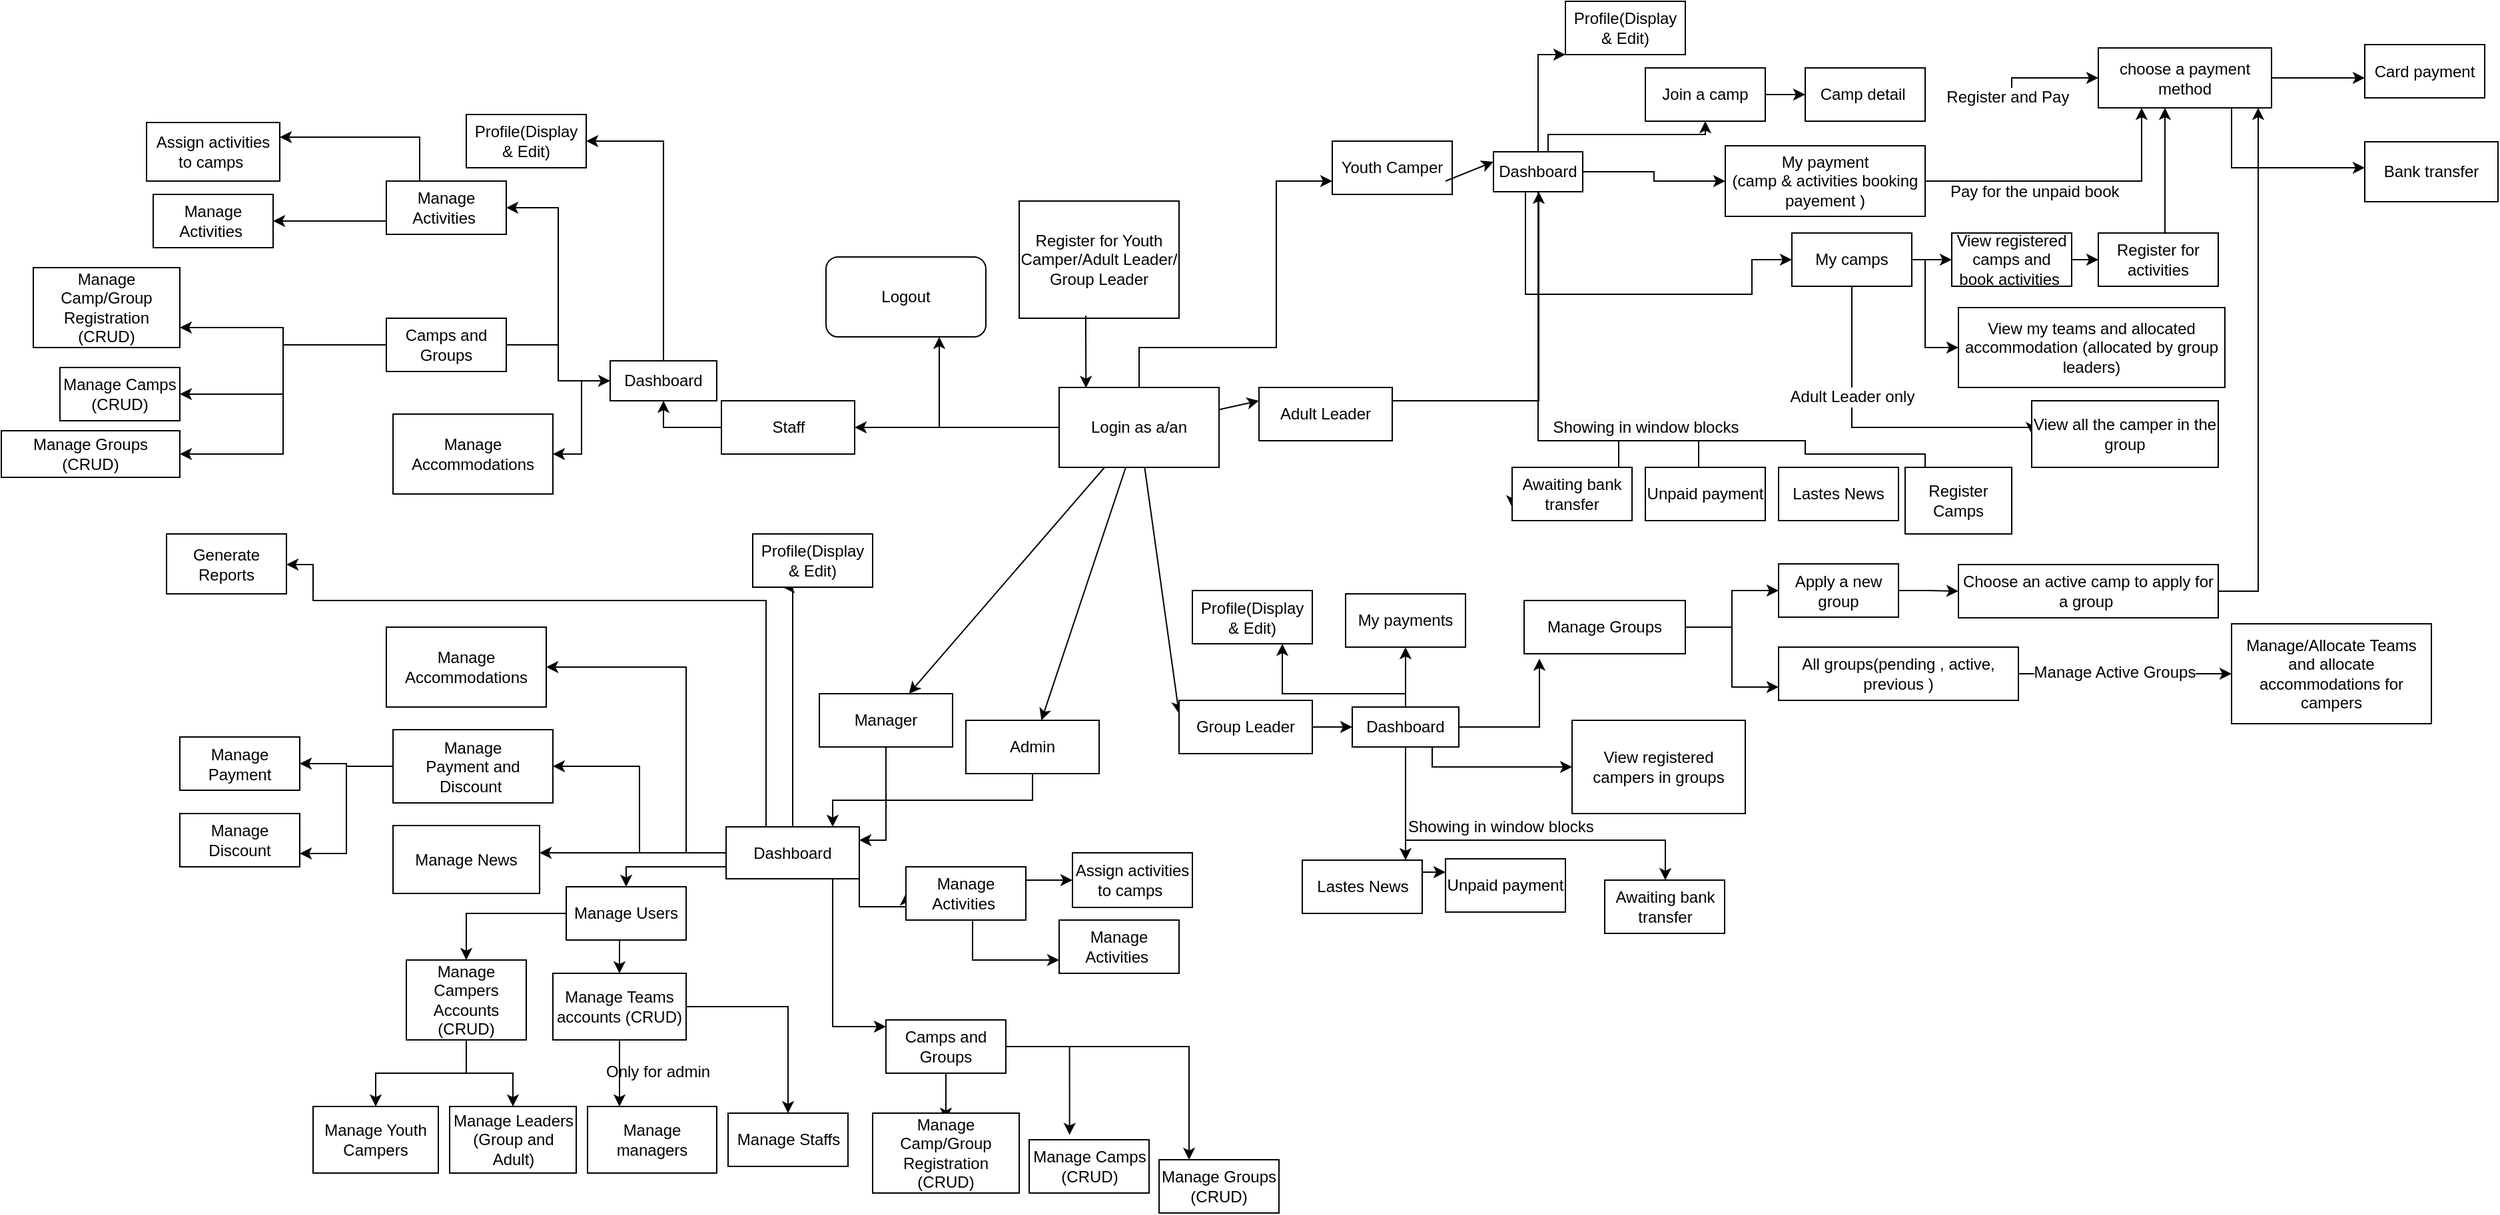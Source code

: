 <mxfile version="12.2.4" pages="1"><diagram id="Mj_SakP9uqXXCNa27t4C" name="Page-1"><mxGraphModel dx="1949" dy="1597" grid="1" gridSize="10" guides="1" tooltips="1" connect="1" arrows="1" fold="1" page="1" pageScale="1" pageWidth="827" pageHeight="1169" math="0" shadow="0"><root><mxCell id="0"/><mxCell id="1" parent="0"/><mxCell id="88" style="edgeStyle=orthogonalEdgeStyle;rounded=0;orthogonalLoop=1;jettySize=auto;html=1;entryX=0;entryY=0.75;entryDx=0;entryDy=0;" parent="1" source="2" target="3" edge="1"><mxGeometry relative="1" as="geometry"><Array as="points"><mxPoint x="80" y="180"/><mxPoint x="183" y="180"/><mxPoint x="183" y="55"/></Array></mxGeometry></mxCell><mxCell id="138" style="edgeStyle=orthogonalEdgeStyle;rounded=0;orthogonalLoop=1;jettySize=auto;html=1;" parent="1" source="2" target="17" edge="1"><mxGeometry relative="1" as="geometry"><Array as="points"><mxPoint x="-70" y="240"/></Array></mxGeometry></mxCell><mxCell id="2" value="Login as a/an" style="rounded=0;whiteSpace=wrap;html=1;" parent="1" vertex="1"><mxGeometry x="20" y="210" width="120" height="60" as="geometry"/></mxCell><mxCell id="3" value="Youth Camper" style="rounded=0;whiteSpace=wrap;html=1;" parent="1" vertex="1"><mxGeometry x="225" y="25" width="90" height="40" as="geometry"/></mxCell><mxCell id="7" value="" style="endArrow=classic;html=1;" parent="1" source="2" target="14" edge="1"><mxGeometry width="50" height="50" relative="1" as="geometry"><mxPoint x="20" y="250" as="sourcePoint"/><mxPoint x="220" y="200" as="targetPoint"/><Array as="points"/></mxGeometry></mxCell><mxCell id="8" value="" style="endArrow=classic;html=1;" parent="1" source="2" target="12" edge="1"><mxGeometry width="50" height="50" relative="1" as="geometry"><mxPoint x="70" y="260" as="sourcePoint"/><mxPoint x="220" y="110" as="targetPoint"/><Array as="points"><mxPoint x="170" y="220"/></Array></mxGeometry></mxCell><mxCell id="9" value="" style="endArrow=classic;html=1;entryX=1;entryY=0.5;entryDx=0;entryDy=0;" parent="1" source="2" target="16" edge="1"><mxGeometry width="50" height="50" relative="1" as="geometry"><mxPoint x="142.5" y="100" as="sourcePoint"/><mxPoint x="230" y="330" as="targetPoint"/><Array as="points"/></mxGeometry></mxCell><mxCell id="10" value="" style="endArrow=classic;html=1;" parent="1" source="2" target="15" edge="1"><mxGeometry width="50" height="50" relative="1" as="geometry"><mxPoint x="152.5" y="110" as="sourcePoint"/><mxPoint x="220" y="250" as="targetPoint"/></mxGeometry></mxCell><mxCell id="11" value="" style="endArrow=classic;html=1;entryX=0;entryY=0.25;entryDx=0;entryDy=0;" parent="1" source="2" target="13" edge="1"><mxGeometry width="50" height="50" relative="1" as="geometry"><mxPoint x="150" y="90" as="sourcePoint"/><mxPoint x="210" y="150" as="targetPoint"/><Array as="points"/></mxGeometry></mxCell><mxCell id="12" value="Adult Leader" style="rounded=0;whiteSpace=wrap;html=1;" parent="1" vertex="1"><mxGeometry x="170" y="210" width="100" height="40" as="geometry"/></mxCell><mxCell id="32" value="" style="edgeStyle=orthogonalEdgeStyle;rounded=0;orthogonalLoop=1;jettySize=auto;html=1;" parent="1" source="13" target="25" edge="1"><mxGeometry relative="1" as="geometry"/></mxCell><mxCell id="13" value="Group Leader" style="rounded=0;whiteSpace=wrap;html=1;" parent="1" vertex="1"><mxGeometry x="110" y="445" width="100" height="40" as="geometry"/></mxCell><mxCell id="34" value="" style="edgeStyle=orthogonalEdgeStyle;rounded=0;orthogonalLoop=1;jettySize=auto;html=1;" parent="1" source="14" target="27" edge="1"><mxGeometry relative="1" as="geometry"><mxPoint x="10" y="670" as="targetPoint"/><Array as="points"><mxPoint x="-150" y="520"/></Array></mxGeometry></mxCell><mxCell id="14" value="Admin" style="rounded=0;whiteSpace=wrap;html=1;" parent="1" vertex="1"><mxGeometry x="-50" y="460" width="100" height="40" as="geometry"/></mxCell><mxCell id="35" style="edgeStyle=orthogonalEdgeStyle;rounded=0;orthogonalLoop=1;jettySize=auto;html=1;" parent="1" source="15" target="27" edge="1"><mxGeometry relative="1" as="geometry"><Array as="points"><mxPoint x="-170" y="550"/><mxPoint x="-170" y="550"/></Array></mxGeometry></mxCell><mxCell id="15" value="Manager" style="rounded=0;whiteSpace=wrap;html=1;" parent="1" vertex="1"><mxGeometry x="-160" y="440" width="100" height="40" as="geometry"/></mxCell><mxCell id="191" style="edgeStyle=orthogonalEdgeStyle;rounded=0;orthogonalLoop=1;jettySize=auto;html=1;entryX=0.5;entryY=1;entryDx=0;entryDy=0;" parent="1" source="16" target="28" edge="1"><mxGeometry relative="1" as="geometry"/></mxCell><mxCell id="16" value="Staff" style="rounded=0;whiteSpace=wrap;html=1;" parent="1" vertex="1"><mxGeometry x="-233.5" y="220" width="100" height="40" as="geometry"/></mxCell><mxCell id="17" value="Logout" style="rounded=1;whiteSpace=wrap;html=1;" parent="1" vertex="1"><mxGeometry x="-155" y="112" width="120" height="60" as="geometry"/></mxCell><mxCell id="19" value="Register for Youth Camper/Adult Leader/ Group Leader" style="rounded=0;whiteSpace=wrap;html=1;" parent="1" vertex="1"><mxGeometry x="-10" y="70" width="120" height="88" as="geometry"/></mxCell><mxCell id="21" value="" style="endArrow=classic;html=1;entryX=0.168;entryY=0.006;entryDx=0;entryDy=0;entryPerimeter=0;" parent="1" target="2" edge="1"><mxGeometry width="50" height="50" relative="1" as="geometry"><mxPoint x="40" y="156" as="sourcePoint"/><mxPoint x="70" y="390" as="targetPoint"/><Array as="points"><mxPoint x="40" y="180"/></Array></mxGeometry></mxCell><mxCell id="22" value="" style="endArrow=classic;html=1;entryX=0;entryY=0.25;entryDx=0;entryDy=0;" parent="1" target="24" edge="1"><mxGeometry width="50" height="50" relative="1" as="geometry"><mxPoint x="310" y="55" as="sourcePoint"/><mxPoint x="370" y="30" as="targetPoint"/></mxGeometry></mxCell><mxCell id="30" style="edgeStyle=orthogonalEdgeStyle;rounded=0;orthogonalLoop=1;jettySize=auto;html=1;exitX=0.25;exitY=1;exitDx=0;exitDy=0;" parent="1" source="24" edge="1"><mxGeometry relative="1" as="geometry"><mxPoint x="370" y="50" as="targetPoint"/></mxGeometry></mxCell><mxCell id="37" style="edgeStyle=orthogonalEdgeStyle;rounded=0;orthogonalLoop=1;jettySize=auto;html=1;" parent="1" source="24" target="43" edge="1"><mxGeometry relative="1" as="geometry"><mxPoint x="485" y="5" as="targetPoint"/><Array as="points"><mxPoint x="380" y="-40"/><mxPoint x="490" y="-40"/></Array></mxGeometry></mxCell><mxCell id="50" style="edgeStyle=orthogonalEdgeStyle;rounded=0;orthogonalLoop=1;jettySize=auto;html=1;" parent="1" source="24" target="44" edge="1"><mxGeometry relative="1" as="geometry"><Array as="points"><mxPoint x="387" y="20"/><mxPoint x="505" y="20"/></Array></mxGeometry></mxCell><mxCell id="60" style="edgeStyle=orthogonalEdgeStyle;rounded=0;orthogonalLoop=1;jettySize=auto;html=1;" parent="1" source="24" target="41" edge="1"><mxGeometry relative="1" as="geometry"/></mxCell><mxCell id="69" style="edgeStyle=orthogonalEdgeStyle;rounded=0;orthogonalLoop=1;jettySize=auto;html=1;entryX=0;entryY=0.5;entryDx=0;entryDy=0;" parent="1" source="24" target="46" edge="1"><mxGeometry relative="1" as="geometry"><Array as="points"><mxPoint x="370" y="140"/><mxPoint x="540" y="140"/><mxPoint x="540" y="114"/></Array></mxGeometry></mxCell><mxCell id="92" style="edgeStyle=orthogonalEdgeStyle;rounded=0;orthogonalLoop=1;jettySize=auto;html=1;entryX=0;entryY=0.5;entryDx=0;entryDy=0;" parent="1" source="24" target="72" edge="1"><mxGeometry relative="1" as="geometry"><Array as="points"><mxPoint x="380" y="250"/><mxPoint x="580" y="250"/><mxPoint x="580" y="260"/><mxPoint x="670" y="260"/></Array></mxGeometry></mxCell><mxCell id="93" value="&lt;span style=&quot;text-align: left ; background-color: rgb(248 , 249 , 250)&quot;&gt;Showing in window blocks&lt;/span&gt;" style="text;html=1;resizable=0;points=[];align=center;verticalAlign=middle;labelBackgroundColor=#ffffff;" parent="92" vertex="1" connectable="0"><mxGeometry x="-0.278" y="-1" relative="1" as="geometry"><mxPoint x="73" y="-11" as="offset"/></mxGeometry></mxCell><mxCell id="97" style="edgeStyle=orthogonalEdgeStyle;rounded=0;orthogonalLoop=1;jettySize=auto;html=1;entryX=0;entryY=0.5;entryDx=0;entryDy=0;" parent="1" source="24" target="81" edge="1"><mxGeometry relative="1" as="geometry"><Array as="points"><mxPoint x="380" y="250"/><mxPoint x="500" y="250"/><mxPoint x="500" y="270"/><mxPoint x="510" y="270"/><mxPoint x="510" y="290"/></Array></mxGeometry></mxCell><mxCell id="98" style="edgeStyle=orthogonalEdgeStyle;rounded=0;orthogonalLoop=1;jettySize=auto;html=1;entryX=0;entryY=0.75;entryDx=0;entryDy=0;" parent="1" source="24" target="75" edge="1"><mxGeometry relative="1" as="geometry"><Array as="points"><mxPoint x="380" y="250"/><mxPoint x="440" y="250"/><mxPoint x="440" y="270"/><mxPoint x="360" y="270"/></Array></mxGeometry></mxCell><mxCell id="24" value="Dashboard" style="rounded=0;whiteSpace=wrap;html=1;" parent="1" vertex="1"><mxGeometry x="346" y="33" width="67" height="30" as="geometry"/></mxCell><mxCell id="108" style="edgeStyle=orthogonalEdgeStyle;rounded=0;orthogonalLoop=1;jettySize=auto;html=1;entryX=0.095;entryY=1.092;entryDx=0;entryDy=0;entryPerimeter=0;" parent="1" source="25" target="77" edge="1"><mxGeometry relative="1" as="geometry"><mxPoint x="370" y="380" as="targetPoint"/><Array as="points"><mxPoint x="380" y="465"/></Array></mxGeometry></mxCell><mxCell id="124" style="edgeStyle=orthogonalEdgeStyle;rounded=0;orthogonalLoop=1;jettySize=auto;html=1;entryX=0;entryY=0.5;entryDx=0;entryDy=0;" parent="1" source="25" target="74" edge="1"><mxGeometry relative="1" as="geometry"><Array as="points"><mxPoint x="300" y="495"/></Array></mxGeometry></mxCell><mxCell id="125" style="edgeStyle=orthogonalEdgeStyle;rounded=0;orthogonalLoop=1;jettySize=auto;html=1;" parent="1" source="25" target="116" edge="1"><mxGeometry relative="1" as="geometry"/></mxCell><mxCell id="129" style="edgeStyle=orthogonalEdgeStyle;rounded=0;orthogonalLoop=1;jettySize=auto;html=1;" parent="1" source="25" target="128" edge="1"><mxGeometry relative="1" as="geometry"><Array as="points"><mxPoint x="280" y="520"/><mxPoint x="280" y="520"/></Array></mxGeometry></mxCell><mxCell id="132" style="edgeStyle=orthogonalEdgeStyle;rounded=0;orthogonalLoop=1;jettySize=auto;html=1;entryX=0;entryY=0.25;entryDx=0;entryDy=0;" parent="1" source="25" target="127" edge="1"><mxGeometry relative="1" as="geometry"/></mxCell><mxCell id="133" style="edgeStyle=orthogonalEdgeStyle;rounded=0;orthogonalLoop=1;jettySize=auto;html=1;" parent="1" source="25" target="126" edge="1"><mxGeometry relative="1" as="geometry"><Array as="points"><mxPoint x="280" y="550"/><mxPoint x="475" y="550"/></Array></mxGeometry></mxCell><mxCell id="136" style="edgeStyle=orthogonalEdgeStyle;rounded=0;orthogonalLoop=1;jettySize=auto;html=1;entryX=0.75;entryY=1;entryDx=0;entryDy=0;" parent="1" source="25" target="135" edge="1"><mxGeometry relative="1" as="geometry"><Array as="points"><mxPoint x="280" y="440"/><mxPoint x="188" y="440"/></Array></mxGeometry></mxCell><mxCell id="25" value="Dashboard" style="rounded=0;whiteSpace=wrap;html=1;" parent="1" vertex="1"><mxGeometry x="240" y="450" width="80" height="30" as="geometry"/></mxCell><mxCell id="156" style="edgeStyle=orthogonalEdgeStyle;rounded=0;orthogonalLoop=1;jettySize=auto;html=1;entryX=0.5;entryY=0;entryDx=0;entryDy=0;" parent="1" source="27" target="118" edge="1"><mxGeometry relative="1" as="geometry"><Array as="points"><mxPoint x="-305" y="570"/></Array></mxGeometry></mxCell><mxCell id="159" style="edgeStyle=orthogonalEdgeStyle;rounded=0;orthogonalLoop=1;jettySize=auto;html=1;" parent="1" source="27" target="142" edge="1"><mxGeometry relative="1" as="geometry"><Array as="points"><mxPoint x="-150" y="690"/></Array></mxGeometry></mxCell><mxCell id="171" style="edgeStyle=orthogonalEdgeStyle;rounded=0;orthogonalLoop=1;jettySize=auto;html=1;entryX=0;entryY=0.5;entryDx=0;entryDy=0;" parent="1" source="27" target="170" edge="1"><mxGeometry relative="1" as="geometry"><Array as="points"><mxPoint x="-130" y="600"/></Array></mxGeometry></mxCell><mxCell id="180" style="edgeStyle=orthogonalEdgeStyle;rounded=0;orthogonalLoop=1;jettySize=auto;html=1;" parent="1" source="27" target="169" edge="1"><mxGeometry relative="1" as="geometry"><Array as="points"><mxPoint x="-320" y="560"/><mxPoint x="-320" y="560"/></Array></mxGeometry></mxCell><mxCell id="181" style="edgeStyle=orthogonalEdgeStyle;rounded=0;orthogonalLoop=1;jettySize=auto;html=1;entryX=1;entryY=0.5;entryDx=0;entryDy=0;" parent="1" source="27" target="121" edge="1"><mxGeometry relative="1" as="geometry"/></mxCell><mxCell id="182" style="edgeStyle=orthogonalEdgeStyle;rounded=0;orthogonalLoop=1;jettySize=auto;html=1;entryX=1;entryY=0.5;entryDx=0;entryDy=0;" parent="1" source="27" target="140" edge="1"><mxGeometry relative="1" as="geometry"><Array as="points"><mxPoint x="-260" y="560"/><mxPoint x="-260" y="420"/></Array></mxGeometry></mxCell><mxCell id="186" style="edgeStyle=orthogonalEdgeStyle;rounded=0;orthogonalLoop=1;jettySize=auto;html=1;" parent="1" source="27" target="168" edge="1"><mxGeometry relative="1" as="geometry"><mxPoint x="-540" y="293" as="targetPoint"/><Array as="points"><mxPoint x="-200" y="370"/><mxPoint x="-540" y="370"/><mxPoint x="-540" y="343"/></Array></mxGeometry></mxCell><mxCell id="190" style="edgeStyle=orthogonalEdgeStyle;rounded=0;orthogonalLoop=1;jettySize=auto;html=1;exitX=0.5;exitY=0;exitDx=0;exitDy=0;entryX=0.25;entryY=1;entryDx=0;entryDy=0;" parent="1" source="27" target="188" edge="1"><mxGeometry relative="1" as="geometry"><Array as="points"><mxPoint x="-180" y="360"/></Array></mxGeometry></mxCell><mxCell id="27" value="Dashboard" style="rounded=0;whiteSpace=wrap;html=1;" parent="1" vertex="1"><mxGeometry x="-230" y="540" width="100" height="39" as="geometry"/></mxCell><mxCell id="207" style="edgeStyle=orthogonalEdgeStyle;rounded=0;orthogonalLoop=1;jettySize=auto;html=1;entryX=1;entryY=0.5;entryDx=0;entryDy=0;" parent="1" source="28" target="204" edge="1"><mxGeometry relative="1" as="geometry"/></mxCell><mxCell id="210" style="edgeStyle=orthogonalEdgeStyle;rounded=0;orthogonalLoop=1;jettySize=auto;html=1;entryX=1;entryY=0.5;entryDx=0;entryDy=0;" parent="1" source="28" target="209" edge="1"><mxGeometry relative="1" as="geometry"/></mxCell><mxCell id="212" style="edgeStyle=orthogonalEdgeStyle;rounded=0;orthogonalLoop=1;jettySize=auto;html=1;entryX=1;entryY=0.5;entryDx=0;entryDy=0;" parent="1" source="28" target="211" edge="1"><mxGeometry relative="1" as="geometry"><Array as="points"><mxPoint x="-277" y="25"/></Array></mxGeometry></mxCell><mxCell id="28" value="Dashboard" style="rounded=0;whiteSpace=wrap;html=1;" parent="1" vertex="1"><mxGeometry x="-317" y="190" width="80" height="30" as="geometry"/></mxCell><mxCell id="61" style="edgeStyle=orthogonalEdgeStyle;rounded=0;orthogonalLoop=1;jettySize=auto;html=1;exitX=1;exitY=0.5;exitDx=0;exitDy=0;entryX=0.25;entryY=1;entryDx=0;entryDy=0;" parent="1" source="41" target="53" edge="1"><mxGeometry relative="1" as="geometry"/></mxCell><mxCell id="41" value="My payment&lt;br&gt;(camp &amp;amp; activities booking payement )" style="rounded=0;whiteSpace=wrap;html=1;" parent="1" vertex="1"><mxGeometry x="520" y="28.5" width="150" height="53" as="geometry"/></mxCell><mxCell id="42" value="View my teams and allocated accommodation (allocated by group leaders)" style="rounded=0;whiteSpace=wrap;html=1;" parent="1" vertex="1"><mxGeometry x="695" y="150" width="200" height="60" as="geometry"/></mxCell><mxCell id="43" value="Profile(Display &amp;amp; Edit)" style="rounded=0;whiteSpace=wrap;html=1;" parent="1" vertex="1"><mxGeometry x="400" y="-80" width="90" height="40" as="geometry"/></mxCell><mxCell id="52" value="" style="edgeStyle=orthogonalEdgeStyle;rounded=0;orthogonalLoop=1;jettySize=auto;html=1;" parent="1" source="44" target="51" edge="1"><mxGeometry relative="1" as="geometry"/></mxCell><mxCell id="44" value="Join a camp" style="rounded=0;whiteSpace=wrap;html=1;" parent="1" vertex="1"><mxGeometry x="460" y="-30" width="90" height="40" as="geometry"/></mxCell><mxCell id="54" value="" style="edgeStyle=orthogonalEdgeStyle;rounded=0;orthogonalLoop=1;jettySize=auto;html=1;" parent="1" source="51" target="53" edge="1"><mxGeometry relative="1" as="geometry"/></mxCell><mxCell id="55" value="&amp;nbsp; &amp;nbsp; &amp;nbsp; &amp;nbsp; &amp;nbsp; &amp;nbsp; &amp;nbsp; &amp;nbsp; &amp;nbsp;Register and Pay&amp;nbsp;" style="text;html=1;resizable=0;points=[];align=center;verticalAlign=middle;labelBackgroundColor=#ffffff;" parent="54" vertex="1" connectable="0"><mxGeometry x="-0.516" y="-2" relative="1" as="geometry"><mxPoint as="offset"/></mxGeometry></mxCell><mxCell id="51" value="Camp detail&amp;nbsp;" style="rounded=0;whiteSpace=wrap;html=1;" parent="1" vertex="1"><mxGeometry x="580" y="-30" width="90" height="40" as="geometry"/></mxCell><mxCell id="57" value="" style="edgeStyle=orthogonalEdgeStyle;rounded=0;orthogonalLoop=1;jettySize=auto;html=1;" parent="1" source="53" target="56" edge="1"><mxGeometry relative="1" as="geometry"><Array as="points"><mxPoint x="920" y="-20"/><mxPoint x="920" y="-20"/></Array></mxGeometry></mxCell><mxCell id="59" value="" style="edgeStyle=orthogonalEdgeStyle;rounded=0;orthogonalLoop=1;jettySize=auto;html=1;" parent="1" source="53" target="58" edge="1"><mxGeometry relative="1" as="geometry"><Array as="points"><mxPoint x="900" y="45"/></Array></mxGeometry></mxCell><mxCell id="53" value="choose a payment method" style="rounded=0;whiteSpace=wrap;html=1;" parent="1" vertex="1"><mxGeometry x="800" y="-45" width="130" height="45" as="geometry"/></mxCell><mxCell id="58" value="Bank transfer" style="rounded=0;whiteSpace=wrap;html=1;" parent="1" vertex="1"><mxGeometry x="1000" y="25.5" width="100" height="45" as="geometry"/></mxCell><mxCell id="56" value="Card payment" style="rounded=0;whiteSpace=wrap;html=1;" parent="1" vertex="1"><mxGeometry x="1000" y="-47.5" width="90" height="40" as="geometry"/></mxCell><mxCell id="65" value="" style="edgeStyle=orthogonalEdgeStyle;rounded=0;orthogonalLoop=1;jettySize=auto;html=1;" parent="1" source="45" target="64" edge="1"><mxGeometry relative="1" as="geometry"/></mxCell><mxCell id="45" value="View registered camps and book activities&amp;nbsp;" style="rounded=0;whiteSpace=wrap;html=1;" parent="1" vertex="1"><mxGeometry x="690" y="94" width="90" height="40" as="geometry"/></mxCell><mxCell id="67" value="" style="edgeStyle=orthogonalEdgeStyle;rounded=0;orthogonalLoop=1;jettySize=auto;html=1;" parent="1" source="64" target="53" edge="1"><mxGeometry relative="1" as="geometry"><mxPoint x="860" y="60" as="targetPoint"/><Array as="points"><mxPoint x="850" y="60"/><mxPoint x="850" y="60"/></Array></mxGeometry></mxCell><mxCell id="64" value="Register for activities" style="rounded=0;whiteSpace=wrap;html=1;" parent="1" vertex="1"><mxGeometry x="800" y="94" width="90" height="40" as="geometry"/></mxCell><mxCell id="70" style="edgeStyle=orthogonalEdgeStyle;rounded=0;orthogonalLoop=1;jettySize=auto;html=1;" parent="1" source="46" target="45" edge="1"><mxGeometry relative="1" as="geometry"/></mxCell><mxCell id="71" style="edgeStyle=orthogonalEdgeStyle;rounded=0;orthogonalLoop=1;jettySize=auto;html=1;" parent="1" source="46" target="42" edge="1"><mxGeometry relative="1" as="geometry"><mxPoint x="670" y="210" as="targetPoint"/><Array as="points"><mxPoint x="670" y="114"/><mxPoint x="670" y="180"/></Array></mxGeometry></mxCell><mxCell id="106" style="edgeStyle=orthogonalEdgeStyle;rounded=0;orthogonalLoop=1;jettySize=auto;html=1;entryX=0;entryY=0.5;entryDx=0;entryDy=0;" parent="1" source="46" target="73" edge="1"><mxGeometry relative="1" as="geometry"><mxPoint x="710" y="240" as="targetPoint"/><Array as="points"><mxPoint x="615" y="240"/></Array></mxGeometry></mxCell><mxCell id="107" value="Adult Leader only" style="text;html=1;resizable=0;points=[];align=center;verticalAlign=middle;labelBackgroundColor=#ffffff;" parent="106" vertex="1" connectable="0"><mxGeometry x="-0.327" relative="1" as="geometry"><mxPoint as="offset"/></mxGeometry></mxCell><mxCell id="46" value="My camps" style="rounded=0;whiteSpace=wrap;html=1;" parent="1" vertex="1"><mxGeometry x="570" y="94" width="90" height="40" as="geometry"/></mxCell><mxCell id="62" value="Pay for the unpaid book" style="text;html=1;resizable=0;points=[];autosize=1;align=left;verticalAlign=top;spacingTop=-4;" parent="1" vertex="1"><mxGeometry x="687" y="53" width="140" height="20" as="geometry"/></mxCell><mxCell id="72" value="Register Camps&lt;br&gt;" style="rounded=0;whiteSpace=wrap;html=1;" parent="1" vertex="1"><mxGeometry x="655" y="270" width="80" height="50" as="geometry"/></mxCell><mxCell id="73" value="View all the camper in the group" style="rounded=0;whiteSpace=wrap;html=1;" parent="1" vertex="1"><mxGeometry x="750" y="220" width="140" height="50" as="geometry"/></mxCell><mxCell id="74" value="View registered campers in groups" style="rounded=0;whiteSpace=wrap;html=1;" parent="1" vertex="1"><mxGeometry x="405" y="460" width="130" height="70" as="geometry"/></mxCell><mxCell id="75" value="Awaiting bank transfer" style="rounded=0;whiteSpace=wrap;html=1;" parent="1" vertex="1"><mxGeometry x="360" y="270" width="90" height="40" as="geometry"/></mxCell><mxCell id="76" value="Manage/Allocate Teams and allocate accommodations for campers" style="rounded=0;whiteSpace=wrap;html=1;" parent="1" vertex="1"><mxGeometry x="900" y="387.5" width="150" height="75" as="geometry"/></mxCell><mxCell id="109" style="edgeStyle=orthogonalEdgeStyle;rounded=0;orthogonalLoop=1;jettySize=auto;html=1;" parent="1" source="77" target="80" edge="1"><mxGeometry relative="1" as="geometry"/></mxCell><mxCell id="110" style="edgeStyle=orthogonalEdgeStyle;rounded=0;orthogonalLoop=1;jettySize=auto;html=1;entryX=0;entryY=0.75;entryDx=0;entryDy=0;" parent="1" source="77" target="79" edge="1"><mxGeometry relative="1" as="geometry"/></mxCell><mxCell id="77" value="Manage Groups" style="rounded=0;whiteSpace=wrap;html=1;" parent="1" vertex="1"><mxGeometry x="369" y="370" width="121" height="40" as="geometry"/></mxCell><mxCell id="115" style="edgeStyle=orthogonalEdgeStyle;rounded=0;orthogonalLoop=1;jettySize=auto;html=1;" parent="1" source="78" target="53" edge="1"><mxGeometry relative="1" as="geometry"><Array as="points"><mxPoint x="920" y="363"/></Array></mxGeometry></mxCell><mxCell id="78" value="Choose an active camp to apply for a group&amp;nbsp;" style="rounded=0;whiteSpace=wrap;html=1;" parent="1" vertex="1"><mxGeometry x="695" y="343" width="195" height="40" as="geometry"/></mxCell><mxCell id="112" style="edgeStyle=orthogonalEdgeStyle;rounded=0;orthogonalLoop=1;jettySize=auto;html=1;" parent="1" source="79" target="76" edge="1"><mxGeometry relative="1" as="geometry"/></mxCell><mxCell id="113" value="Manage Active Groups" style="text;html=1;resizable=0;points=[];align=center;verticalAlign=middle;labelBackgroundColor=#ffffff;" parent="112" vertex="1" connectable="0"><mxGeometry x="-0.1" y="1" relative="1" as="geometry"><mxPoint as="offset"/></mxGeometry></mxCell><mxCell id="79" value="All groups(pending , active, previous )" style="rounded=0;whiteSpace=wrap;html=1;" parent="1" vertex="1"><mxGeometry x="560" y="405" width="180" height="40" as="geometry"/></mxCell><mxCell id="114" style="edgeStyle=orthogonalEdgeStyle;rounded=0;orthogonalLoop=1;jettySize=auto;html=1;" parent="1" source="80" target="78" edge="1"><mxGeometry relative="1" as="geometry"/></mxCell><mxCell id="80" value="Apply a new group" style="rounded=0;whiteSpace=wrap;html=1;" parent="1" vertex="1"><mxGeometry x="560" y="342.5" width="90" height="40" as="geometry"/></mxCell><mxCell id="81" value="Unpaid payment" style="rounded=0;whiteSpace=wrap;html=1;" parent="1" vertex="1"><mxGeometry x="460" y="270" width="90" height="40" as="geometry"/></mxCell><mxCell id="82" value="Lastes News" style="rounded=0;whiteSpace=wrap;html=1;" parent="1" vertex="1"><mxGeometry x="560" y="270" width="90" height="40" as="geometry"/></mxCell><mxCell id="105" style="edgeStyle=orthogonalEdgeStyle;rounded=0;orthogonalLoop=1;jettySize=auto;html=1;" parent="1" source="12" target="24" edge="1"><mxGeometry relative="1" as="geometry"><mxPoint x="334" y="220" as="sourcePoint"/><Array as="points"><mxPoint x="380" y="220"/></Array></mxGeometry></mxCell><mxCell id="104" style="edgeStyle=orthogonalEdgeStyle;rounded=0;orthogonalLoop=1;jettySize=auto;html=1;exitX=0.5;exitY=1;exitDx=0;exitDy=0;" parent="1" source="25" target="25" edge="1"><mxGeometry relative="1" as="geometry"/></mxCell><mxCell id="116" value="My payments" style="rounded=0;whiteSpace=wrap;html=1;" parent="1" vertex="1"><mxGeometry x="235" y="365" width="90" height="40" as="geometry"/></mxCell><mxCell id="157" style="edgeStyle=orthogonalEdgeStyle;rounded=0;orthogonalLoop=1;jettySize=auto;html=1;entryX=0.5;entryY=0;entryDx=0;entryDy=0;" parent="1" source="118" target="119" edge="1"><mxGeometry relative="1" as="geometry"/></mxCell><mxCell id="158" style="edgeStyle=orthogonalEdgeStyle;rounded=0;orthogonalLoop=1;jettySize=auto;html=1;entryX=0.5;entryY=0;entryDx=0;entryDy=0;" parent="1" source="118" target="146" edge="1"><mxGeometry relative="1" as="geometry"><Array as="points"><mxPoint x="-310" y="630"/><mxPoint x="-310" y="630"/></Array></mxGeometry></mxCell><mxCell id="118" value="Manage Users" style="rounded=0;whiteSpace=wrap;html=1;" parent="1" vertex="1"><mxGeometry x="-350" y="585" width="90" height="40" as="geometry"/></mxCell><mxCell id="148" value="" style="edgeStyle=orthogonalEdgeStyle;rounded=0;orthogonalLoop=1;jettySize=auto;html=1;" parent="1" source="119" target="147" edge="1"><mxGeometry relative="1" as="geometry"/></mxCell><mxCell id="119" value="Manage Campers Accounts&lt;br&gt;(CRUD)" style="rounded=0;whiteSpace=wrap;html=1;" parent="1" vertex="1"><mxGeometry x="-470" y="640" width="90" height="60" as="geometry"/></mxCell><mxCell id="147" value="Manage Youth Campers" style="rounded=0;whiteSpace=wrap;html=1;" parent="1" vertex="1"><mxGeometry x="-540" y="750" width="94" height="50" as="geometry"/></mxCell><mxCell id="178" style="edgeStyle=orthogonalEdgeStyle;rounded=0;orthogonalLoop=1;jettySize=auto;html=1;" parent="1" source="121" target="160" edge="1"><mxGeometry relative="1" as="geometry"/></mxCell><mxCell id="179" style="edgeStyle=orthogonalEdgeStyle;rounded=0;orthogonalLoop=1;jettySize=auto;html=1;entryX=1;entryY=0.75;entryDx=0;entryDy=0;" parent="1" source="121" target="167" edge="1"><mxGeometry relative="1" as="geometry"/></mxCell><mxCell id="121" value="Manage&lt;br&gt;Payment and Discount&amp;nbsp;" style="rounded=0;whiteSpace=wrap;html=1;" parent="1" vertex="1"><mxGeometry x="-480" y="467" width="120" height="55" as="geometry"/></mxCell><mxCell id="123" style="edgeStyle=orthogonalEdgeStyle;rounded=0;orthogonalLoop=1;jettySize=auto;html=1;exitX=0.5;exitY=1;exitDx=0;exitDy=0;" parent="1" source="118" target="118" edge="1"><mxGeometry relative="1" as="geometry"/></mxCell><mxCell id="126" value="Awaiting bank transfer" style="rounded=0;whiteSpace=wrap;html=1;" parent="1" vertex="1"><mxGeometry x="429.5" y="580" width="90" height="40" as="geometry"/></mxCell><mxCell id="127" value="Unpaid payment" style="rounded=0;whiteSpace=wrap;html=1;" parent="1" vertex="1"><mxGeometry x="310" y="564" width="90" height="40" as="geometry"/></mxCell><mxCell id="128" value="Lastes News" style="rounded=0;whiteSpace=wrap;html=1;" parent="1" vertex="1"><mxGeometry x="202.5" y="565" width="90" height="40" as="geometry"/></mxCell><mxCell id="134" value="Showing in window blocks" style="text;html=1;resizable=0;points=[];autosize=1;align=left;verticalAlign=top;spacingTop=-4;" parent="1" vertex="1"><mxGeometry x="279.5" y="530" width="150" height="20" as="geometry"/></mxCell><mxCell id="135" value="Profile(Display &amp;amp; Edit)" style="rounded=0;whiteSpace=wrap;html=1;" parent="1" vertex="1"><mxGeometry x="120" y="362.5" width="90" height="40" as="geometry"/></mxCell><mxCell id="140" value="Manage Accommodations" style="rounded=0;whiteSpace=wrap;html=1;" parent="1" vertex="1"><mxGeometry x="-485" y="390" width="120" height="60" as="geometry"/></mxCell><mxCell id="164" style="edgeStyle=orthogonalEdgeStyle;rounded=0;orthogonalLoop=1;jettySize=auto;html=1;exitX=0.5;exitY=1;exitDx=0;exitDy=0;" parent="1" source="142" edge="1"><mxGeometry relative="1" as="geometry"><mxPoint x="-65" y="760" as="targetPoint"/></mxGeometry></mxCell><mxCell id="165" style="edgeStyle=orthogonalEdgeStyle;rounded=0;orthogonalLoop=1;jettySize=auto;html=1;entryX=0.337;entryY=-0.092;entryDx=0;entryDy=0;entryPerimeter=0;" parent="1" source="142" target="163" edge="1"><mxGeometry relative="1" as="geometry"/></mxCell><mxCell id="166" style="edgeStyle=orthogonalEdgeStyle;rounded=0;orthogonalLoop=1;jettySize=auto;html=1;entryX=0.25;entryY=0;entryDx=0;entryDy=0;" parent="1" source="142" target="162" edge="1"><mxGeometry relative="1" as="geometry"/></mxCell><mxCell id="142" value="Camps and Groups" style="rounded=0;whiteSpace=wrap;html=1;" parent="1" vertex="1"><mxGeometry x="-110" y="685" width="90" height="40" as="geometry"/></mxCell><mxCell id="143" value="Manage Staffs" style="rounded=0;whiteSpace=wrap;html=1;" parent="1" vertex="1"><mxGeometry x="-228.5" y="755" width="90" height="40" as="geometry"/></mxCell><mxCell id="144" value="Manage managers" style="rounded=0;whiteSpace=wrap;html=1;" parent="1" vertex="1"><mxGeometry x="-334" y="750" width="97" height="50" as="geometry"/></mxCell><mxCell id="153" style="edgeStyle=orthogonalEdgeStyle;rounded=0;orthogonalLoop=1;jettySize=auto;html=1;" parent="1" source="146" edge="1"><mxGeometry relative="1" as="geometry"><mxPoint x="-310" y="750" as="targetPoint"/><Array as="points"><mxPoint x="-310" y="750"/></Array></mxGeometry></mxCell><mxCell id="154" style="edgeStyle=orthogonalEdgeStyle;rounded=0;orthogonalLoop=1;jettySize=auto;html=1;" parent="1" source="146" target="143" edge="1"><mxGeometry relative="1" as="geometry"><mxPoint x="-210" y="750" as="targetPoint"/></mxGeometry></mxCell><mxCell id="146" value="Manage Teams accounts (CRUD)" style="rounded=0;whiteSpace=wrap;html=1;" parent="1" vertex="1"><mxGeometry x="-360" y="650" width="100" height="50" as="geometry"/></mxCell><mxCell id="145" value="Manage Leaders (Group and Adult)" style="rounded=0;whiteSpace=wrap;html=1;" parent="1" vertex="1"><mxGeometry x="-437.5" y="750" width="95" height="50" as="geometry"/></mxCell><mxCell id="152" style="edgeStyle=orthogonalEdgeStyle;rounded=0;orthogonalLoop=1;jettySize=auto;html=1;" parent="1" source="119" target="145" edge="1"><mxGeometry relative="1" as="geometry"><mxPoint x="-370" y="780" as="targetPoint"/><mxPoint x="-425" y="700" as="sourcePoint"/><Array as="points"/></mxGeometry></mxCell><mxCell id="155" value="Only for admin" style="text;html=1;resizable=0;points=[];autosize=1;align=left;verticalAlign=top;spacingTop=-4;" parent="1" vertex="1"><mxGeometry x="-322" y="714" width="90" height="20" as="geometry"/></mxCell><mxCell id="160" value="Manage Payment" style="rounded=0;whiteSpace=wrap;html=1;" parent="1" vertex="1"><mxGeometry x="-640" y="472.5" width="90" height="40" as="geometry"/></mxCell><mxCell id="161" value="Manage Camp/Group Registration (CRUD)" style="rounded=0;whiteSpace=wrap;html=1;" parent="1" vertex="1"><mxGeometry x="-120" y="755" width="110" height="60" as="geometry"/></mxCell><mxCell id="162" value="Manage Groups&lt;br&gt;(CRUD)" style="rounded=0;whiteSpace=wrap;html=1;" parent="1" vertex="1"><mxGeometry x="95" y="790" width="90" height="40" as="geometry"/></mxCell><mxCell id="163" value="Manage Camps&lt;br&gt;(CRUD)" style="rounded=0;whiteSpace=wrap;html=1;" parent="1" vertex="1"><mxGeometry x="-2.5" y="775" width="90" height="40" as="geometry"/></mxCell><mxCell id="167" value="Manage Discount" style="rounded=0;whiteSpace=wrap;html=1;" parent="1" vertex="1"><mxGeometry x="-640" y="530" width="90" height="40" as="geometry"/></mxCell><mxCell id="168" value="Generate Reports" style="rounded=0;whiteSpace=wrap;html=1;" parent="1" vertex="1"><mxGeometry x="-650" y="320" width="90" height="45" as="geometry"/></mxCell><mxCell id="169" value="Manage News" style="rounded=0;whiteSpace=wrap;html=1;" parent="1" vertex="1"><mxGeometry x="-480" y="539" width="110" height="51" as="geometry"/></mxCell><mxCell id="174" style="edgeStyle=orthogonalEdgeStyle;rounded=0;orthogonalLoop=1;jettySize=auto;html=1;entryX=0;entryY=0.5;entryDx=0;entryDy=0;" parent="1" source="170" target="172" edge="1"><mxGeometry relative="1" as="geometry"><Array as="points"><mxPoint x="10" y="580"/><mxPoint x="10" y="580"/></Array></mxGeometry></mxCell><mxCell id="176" style="edgeStyle=orthogonalEdgeStyle;rounded=0;orthogonalLoop=1;jettySize=auto;html=1;" parent="1" source="170" target="175" edge="1"><mxGeometry relative="1" as="geometry"><mxPoint y="640" as="targetPoint"/><Array as="points"><mxPoint x="-45" y="640"/></Array></mxGeometry></mxCell><mxCell id="170" value="Manage Activities&amp;nbsp;" style="rounded=0;whiteSpace=wrap;html=1;" parent="1" vertex="1"><mxGeometry x="-95" y="570" width="90" height="40" as="geometry"/></mxCell><mxCell id="172" value="Assign activities to camps&amp;nbsp;" style="rounded=0;whiteSpace=wrap;html=1;" parent="1" vertex="1"><mxGeometry x="30" y="559.5" width="90" height="41" as="geometry"/></mxCell><mxCell id="175" value="Manage Activities&amp;nbsp;" style="rounded=0;whiteSpace=wrap;html=1;" parent="1" vertex="1"><mxGeometry x="20" y="610" width="90" height="40" as="geometry"/></mxCell><mxCell id="188" value="Profile(Display &amp;amp; Edit)" style="rounded=0;whiteSpace=wrap;html=1;" parent="1" vertex="1"><mxGeometry x="-210" y="320" width="90" height="40" as="geometry"/></mxCell><mxCell id="192" style="edgeStyle=orthogonalEdgeStyle;rounded=0;orthogonalLoop=1;jettySize=auto;html=1;" parent="1" source="194" target="196" edge="1"><mxGeometry relative="1" as="geometry"/></mxCell><mxCell id="193" style="edgeStyle=orthogonalEdgeStyle;rounded=0;orthogonalLoop=1;jettySize=auto;html=1;" parent="1" source="194" target="28" edge="1"><mxGeometry relative="1" as="geometry"><mxPoint x="-301" y="280" as="targetPoint"/></mxGeometry></mxCell><mxCell id="197" style="edgeStyle=orthogonalEdgeStyle;rounded=0;orthogonalLoop=1;jettySize=auto;html=1;entryX=1;entryY=0.75;entryDx=0;entryDy=0;" parent="1" source="194" target="195" edge="1"><mxGeometry relative="1" as="geometry"/></mxCell><mxCell id="200" style="edgeStyle=orthogonalEdgeStyle;rounded=0;orthogonalLoop=1;jettySize=auto;html=1;entryX=0.5;entryY=0;entryDx=0;entryDy=0;" parent="1" source="194" target="198" edge="1"><mxGeometry relative="1" as="geometry"/></mxCell><mxCell id="194" value="Camps and Groups" style="rounded=0;whiteSpace=wrap;html=1;" parent="1" vertex="1"><mxGeometry x="-485" y="158" width="90" height="40" as="geometry"/></mxCell><mxCell id="195" value="Manage Camp/Group Registration (CRUD)" style="rounded=0;whiteSpace=wrap;html=1;" parent="1" vertex="1"><mxGeometry x="-750" y="120" width="110" height="60" as="geometry"/></mxCell><mxCell id="196" value="Manage Camps&lt;br&gt;(CRUD)" style="rounded=0;whiteSpace=wrap;html=1;" parent="1" vertex="1"><mxGeometry x="-730" y="195" width="90" height="40" as="geometry"/></mxCell><mxCell id="198" value="Manage Groups&lt;br&gt;(CRUD)" style="rounded=0;whiteSpace=wrap;html=1;direction=south;" parent="1" vertex="1"><mxGeometry x="-774" y="242.5" width="134" height="35" as="geometry"/></mxCell><mxCell id="203" style="edgeStyle=orthogonalEdgeStyle;rounded=0;orthogonalLoop=1;jettySize=auto;html=1;" parent="1" source="204" target="206" edge="1"><mxGeometry relative="1" as="geometry"><mxPoint x="-455" y="114" as="targetPoint"/><Array as="points"><mxPoint x="-510" y="85"/><mxPoint x="-510" y="85"/></Array></mxGeometry></mxCell><mxCell id="208" style="edgeStyle=orthogonalEdgeStyle;rounded=0;orthogonalLoop=1;jettySize=auto;html=1;entryX=1;entryY=0.25;entryDx=0;entryDy=0;" parent="1" source="204" target="205" edge="1"><mxGeometry relative="1" as="geometry"><Array as="points"><mxPoint x="-460" y="22"/></Array></mxGeometry></mxCell><mxCell id="204" value="Manage Activities&amp;nbsp;" style="rounded=0;whiteSpace=wrap;html=1;" parent="1" vertex="1"><mxGeometry x="-485" y="55" width="90" height="40" as="geometry"/></mxCell><mxCell id="205" value="Assign activities to camps&amp;nbsp;" style="rounded=0;whiteSpace=wrap;html=1;" parent="1" vertex="1"><mxGeometry x="-665" y="11" width="100" height="44" as="geometry"/></mxCell><mxCell id="206" value="Manage Activities&amp;nbsp;" style="rounded=0;whiteSpace=wrap;html=1;" parent="1" vertex="1"><mxGeometry x="-660" y="65" width="90" height="40" as="geometry"/></mxCell><mxCell id="209" value="Manage Accommodations" style="rounded=0;whiteSpace=wrap;html=1;" parent="1" vertex="1"><mxGeometry x="-480" y="230" width="120" height="60" as="geometry"/></mxCell><mxCell id="211" value="Profile(Display &amp;amp; Edit)" style="rounded=0;whiteSpace=wrap;html=1;" parent="1" vertex="1"><mxGeometry x="-425" y="5" width="90" height="40" as="geometry"/></mxCell></root></mxGraphModel></diagram></mxfile>